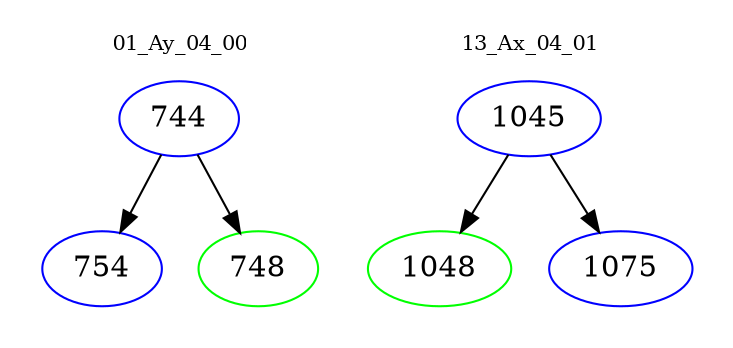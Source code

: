 digraph{
subgraph cluster_0 {
color = white
label = "01_Ay_04_00";
fontsize=10;
T0_744 [label="744", color="blue"]
T0_744 -> T0_754 [color="black"]
T0_754 [label="754", color="blue"]
T0_744 -> T0_748 [color="black"]
T0_748 [label="748", color="green"]
}
subgraph cluster_1 {
color = white
label = "13_Ax_04_01";
fontsize=10;
T1_1045 [label="1045", color="blue"]
T1_1045 -> T1_1048 [color="black"]
T1_1048 [label="1048", color="green"]
T1_1045 -> T1_1075 [color="black"]
T1_1075 [label="1075", color="blue"]
}
}
